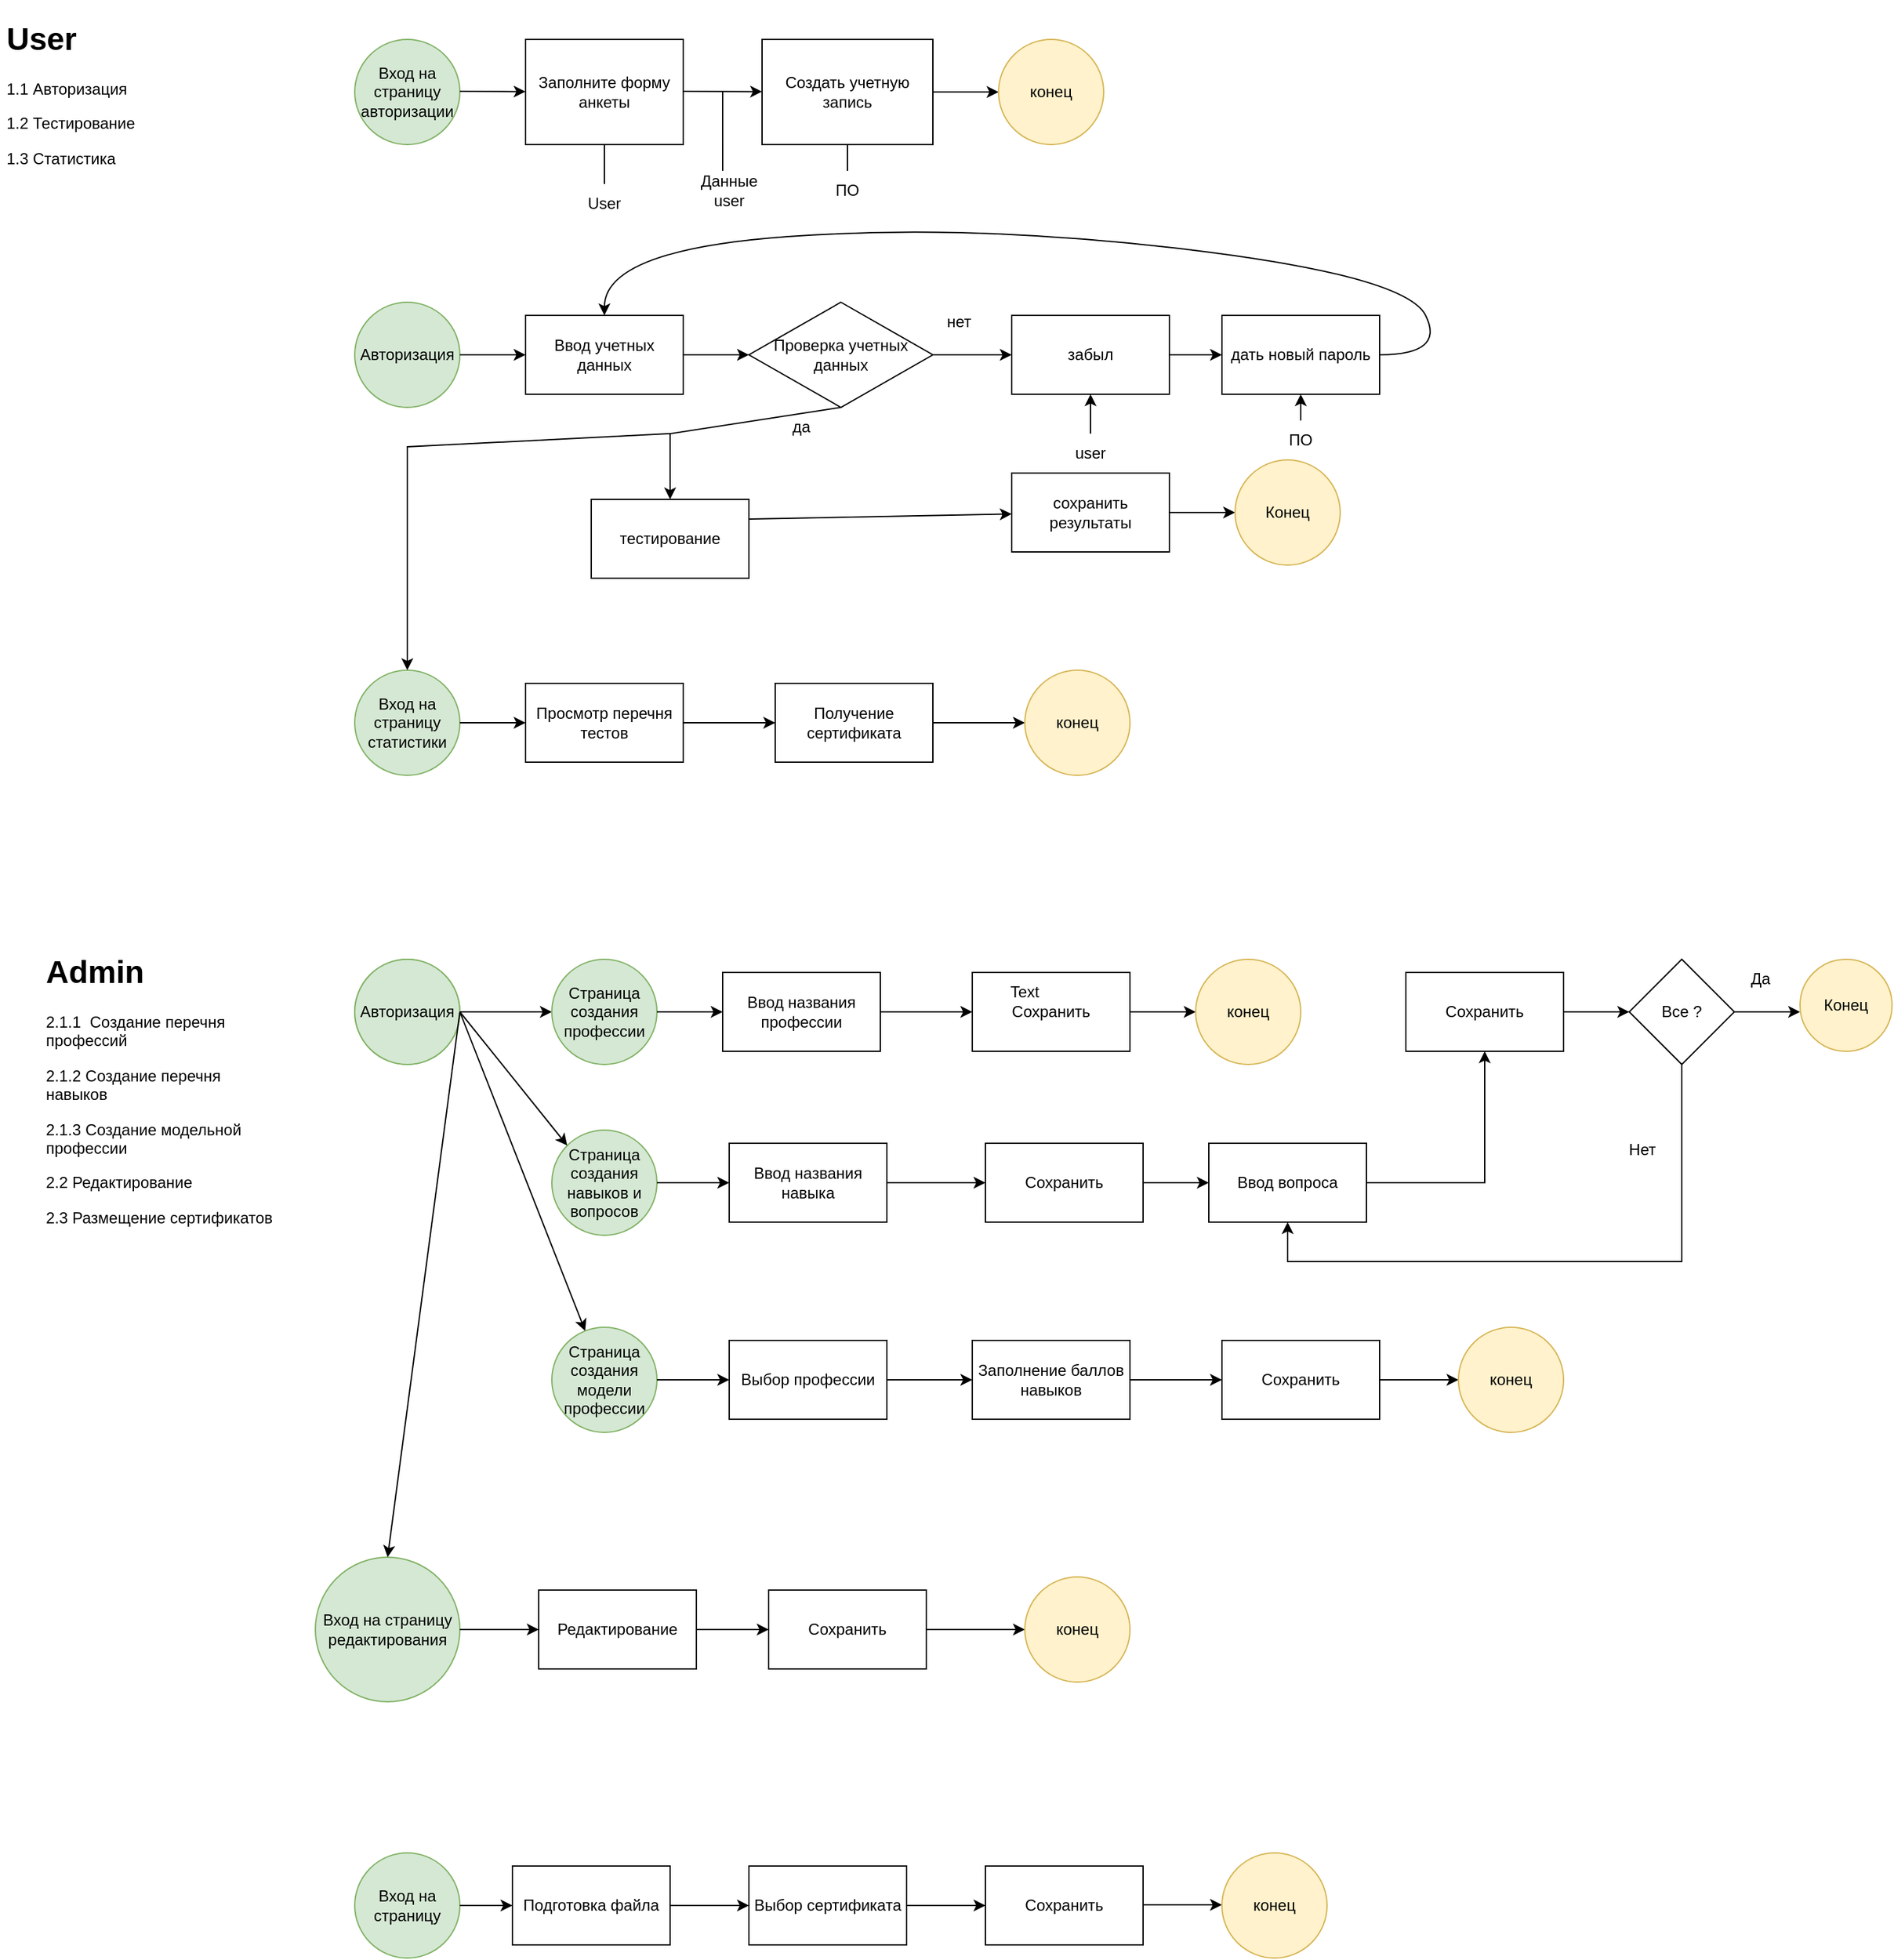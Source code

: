 <mxfile version="22.0.0" type="device" pages="2">
  <diagram name="Page-1" id="2a216829-ef6e-dabb-86c1-c78162f3ba2b">
    <mxGraphModel dx="2284" dy="790" grid="1" gridSize="10" guides="1" tooltips="1" connect="1" arrows="1" fold="1" page="1" pageScale="1" pageWidth="850" pageHeight="1100" background="none" math="0" shadow="0">
      <root>
        <mxCell id="0" />
        <mxCell id="1" parent="0" />
        <mxCell id="pDn9q-C4MS9JnXLXuWUB-6" value="Вход на страницу авторизации" style="ellipse;whiteSpace=wrap;html=1;aspect=fixed;fillColor=#d5e8d4;strokeColor=#82b366;" vertex="1" parent="1">
          <mxGeometry x="80" y="160" width="80" height="80" as="geometry" />
        </mxCell>
        <mxCell id="pDn9q-C4MS9JnXLXuWUB-7" value="" style="endArrow=classic;html=1;rounded=0;" edge="1" parent="1" target="pDn9q-C4MS9JnXLXuWUB-8">
          <mxGeometry width="50" height="50" relative="1" as="geometry">
            <mxPoint x="160" y="199.5" as="sourcePoint" />
            <mxPoint x="230" y="199.5" as="targetPoint" />
          </mxGeometry>
        </mxCell>
        <mxCell id="pDn9q-C4MS9JnXLXuWUB-8" value="Заполните форму анкеты" style="rounded=0;whiteSpace=wrap;html=1;" vertex="1" parent="1">
          <mxGeometry x="210" y="160" width="120" height="80" as="geometry" />
        </mxCell>
        <mxCell id="pDn9q-C4MS9JnXLXuWUB-10" value="" style="endArrow=classic;html=1;rounded=0;" edge="1" parent="1" target="pDn9q-C4MS9JnXLXuWUB-11">
          <mxGeometry width="50" height="50" relative="1" as="geometry">
            <mxPoint x="330" y="199.5" as="sourcePoint" />
            <mxPoint x="370" y="120" as="targetPoint" />
          </mxGeometry>
        </mxCell>
        <mxCell id="pDn9q-C4MS9JnXLXuWUB-11" value="Создать учетную запись" style="rounded=0;whiteSpace=wrap;html=1;" vertex="1" parent="1">
          <mxGeometry x="390" y="160" width="130" height="80" as="geometry" />
        </mxCell>
        <mxCell id="pDn9q-C4MS9JnXLXuWUB-12" value="" style="endArrow=classic;html=1;rounded=0;" edge="1" parent="1" target="pDn9q-C4MS9JnXLXuWUB-13">
          <mxGeometry width="50" height="50" relative="1" as="geometry">
            <mxPoint x="520" y="200" as="sourcePoint" />
            <mxPoint x="570" y="150" as="targetPoint" />
          </mxGeometry>
        </mxCell>
        <mxCell id="pDn9q-C4MS9JnXLXuWUB-13" value="конец" style="ellipse;whiteSpace=wrap;html=1;aspect=fixed;fillColor=#fff2cc;strokeColor=#d6b656;" vertex="1" parent="1">
          <mxGeometry x="570" y="160" width="80" height="80" as="geometry" />
        </mxCell>
        <mxCell id="pDn9q-C4MS9JnXLXuWUB-14" value="Данные user" style="text;html=1;strokeColor=none;fillColor=none;align=center;verticalAlign=middle;whiteSpace=wrap;rounded=0;" vertex="1" parent="1">
          <mxGeometry x="330" y="260" width="70" height="30" as="geometry" />
        </mxCell>
        <mxCell id="pDn9q-C4MS9JnXLXuWUB-16" value="" style="endArrow=none;html=1;rounded=0;exitX=0.429;exitY=0;exitDx=0;exitDy=0;exitPerimeter=0;" edge="1" parent="1" source="pDn9q-C4MS9JnXLXuWUB-14">
          <mxGeometry width="50" height="50" relative="1" as="geometry">
            <mxPoint x="350" y="260" as="sourcePoint" />
            <mxPoint x="360" y="200" as="targetPoint" />
          </mxGeometry>
        </mxCell>
        <mxCell id="pDn9q-C4MS9JnXLXuWUB-17" value="ПО" style="text;html=1;strokeColor=none;fillColor=none;align=center;verticalAlign=middle;whiteSpace=wrap;rounded=0;" vertex="1" parent="1">
          <mxGeometry x="425" y="260" width="60" height="30" as="geometry" />
        </mxCell>
        <mxCell id="pDn9q-C4MS9JnXLXuWUB-19" value="" style="endArrow=none;html=1;rounded=0;entryX=0.5;entryY=1;entryDx=0;entryDy=0;exitX=0.5;exitY=0;exitDx=0;exitDy=0;" edge="1" parent="1" source="pDn9q-C4MS9JnXLXuWUB-17" target="pDn9q-C4MS9JnXLXuWUB-11">
          <mxGeometry width="50" height="50" relative="1" as="geometry">
            <mxPoint x="445" y="270" as="sourcePoint" />
            <mxPoint x="465" y="250" as="targetPoint" />
          </mxGeometry>
        </mxCell>
        <mxCell id="pDn9q-C4MS9JnXLXuWUB-20" value="User" style="text;html=1;strokeColor=none;fillColor=none;align=center;verticalAlign=middle;whiteSpace=wrap;rounded=0;" vertex="1" parent="1">
          <mxGeometry x="240" y="270" width="60" height="30" as="geometry" />
        </mxCell>
        <mxCell id="pDn9q-C4MS9JnXLXuWUB-21" value="" style="endArrow=none;html=1;rounded=0;" edge="1" parent="1" target="pDn9q-C4MS9JnXLXuWUB-20">
          <mxGeometry width="50" height="50" relative="1" as="geometry">
            <mxPoint x="270" y="240" as="sourcePoint" />
            <mxPoint x="290" y="120" as="targetPoint" />
          </mxGeometry>
        </mxCell>
        <mxCell id="pDn9q-C4MS9JnXLXuWUB-22" value="Авторизация" style="ellipse;whiteSpace=wrap;html=1;aspect=fixed;fillColor=#d5e8d4;strokeColor=#82b366;" vertex="1" parent="1">
          <mxGeometry x="80" y="360" width="80" height="80" as="geometry" />
        </mxCell>
        <mxCell id="pDn9q-C4MS9JnXLXuWUB-23" value="" style="endArrow=classic;html=1;rounded=0;exitX=1;exitY=0.5;exitDx=0;exitDy=0;" edge="1" parent="1" source="pDn9q-C4MS9JnXLXuWUB-22" target="pDn9q-C4MS9JnXLXuWUB-24">
          <mxGeometry width="50" height="50" relative="1" as="geometry">
            <mxPoint x="170" y="425" as="sourcePoint" />
            <mxPoint x="230" y="400" as="targetPoint" />
          </mxGeometry>
        </mxCell>
        <mxCell id="pDn9q-C4MS9JnXLXuWUB-24" value="Ввод учетных данных" style="rounded=0;whiteSpace=wrap;html=1;" vertex="1" parent="1">
          <mxGeometry x="210" y="370" width="120" height="60" as="geometry" />
        </mxCell>
        <mxCell id="pDn9q-C4MS9JnXLXuWUB-25" value="" style="endArrow=classic;html=1;rounded=0;exitX=1;exitY=0.5;exitDx=0;exitDy=0;" edge="1" parent="1" source="pDn9q-C4MS9JnXLXuWUB-24" target="pDn9q-C4MS9JnXLXuWUB-26">
          <mxGeometry width="50" height="50" relative="1" as="geometry">
            <mxPoint x="330" y="425" as="sourcePoint" />
            <mxPoint x="380" y="375" as="targetPoint" />
          </mxGeometry>
        </mxCell>
        <mxCell id="pDn9q-C4MS9JnXLXuWUB-26" value="Проверка учетных данных" style="rhombus;whiteSpace=wrap;html=1;" vertex="1" parent="1">
          <mxGeometry x="380" y="360" width="140" height="80" as="geometry" />
        </mxCell>
        <mxCell id="pDn9q-C4MS9JnXLXuWUB-28" value="" style="endArrow=classic;html=1;rounded=0;exitX=0.5;exitY=1;exitDx=0;exitDy=0;entryX=0.5;entryY=0;entryDx=0;entryDy=0;" edge="1" parent="1" source="pDn9q-C4MS9JnXLXuWUB-26" target="pDn9q-C4MS9JnXLXuWUB-34">
          <mxGeometry width="50" height="50" relative="1" as="geometry">
            <mxPoint x="500" y="520" as="sourcePoint" />
            <mxPoint x="320" y="440" as="targetPoint" />
            <Array as="points">
              <mxPoint x="320" y="460" />
            </Array>
          </mxGeometry>
        </mxCell>
        <mxCell id="pDn9q-C4MS9JnXLXuWUB-29" value="" style="endArrow=classic;html=1;rounded=0;" edge="1" parent="1">
          <mxGeometry width="50" height="50" relative="1" as="geometry">
            <mxPoint x="520" y="400" as="sourcePoint" />
            <mxPoint x="580" y="400" as="targetPoint" />
          </mxGeometry>
        </mxCell>
        <mxCell id="pDn9q-C4MS9JnXLXuWUB-32" value="забыл" style="rounded=0;whiteSpace=wrap;html=1;" vertex="1" parent="1">
          <mxGeometry x="580" y="370" width="120" height="60" as="geometry" />
        </mxCell>
        <mxCell id="pDn9q-C4MS9JnXLXuWUB-34" value="тестирование" style="rounded=0;whiteSpace=wrap;html=1;" vertex="1" parent="1">
          <mxGeometry x="260" y="510" width="120" height="60" as="geometry" />
        </mxCell>
        <mxCell id="pDn9q-C4MS9JnXLXuWUB-35" value="" style="endArrow=classic;html=1;rounded=0;" edge="1" parent="1" target="pDn9q-C4MS9JnXLXuWUB-36">
          <mxGeometry width="50" height="50" relative="1" as="geometry">
            <mxPoint x="700" y="400" as="sourcePoint" />
            <mxPoint x="750" y="350" as="targetPoint" />
          </mxGeometry>
        </mxCell>
        <mxCell id="pDn9q-C4MS9JnXLXuWUB-36" value="дать новый пароль" style="rounded=0;whiteSpace=wrap;html=1;" vertex="1" parent="1">
          <mxGeometry x="740" y="370" width="120" height="60" as="geometry" />
        </mxCell>
        <mxCell id="pDn9q-C4MS9JnXLXuWUB-37" value="" style="endArrow=classic;html=1;rounded=0;exitX=1;exitY=0.25;exitDx=0;exitDy=0;" edge="1" parent="1" source="pDn9q-C4MS9JnXLXuWUB-34" target="pDn9q-C4MS9JnXLXuWUB-38">
          <mxGeometry width="50" height="50" relative="1" as="geometry">
            <mxPoint x="510" y="520" as="sourcePoint" />
            <mxPoint x="560" y="470" as="targetPoint" />
          </mxGeometry>
        </mxCell>
        <mxCell id="pDn9q-C4MS9JnXLXuWUB-38" value="сохранить результаты" style="rounded=0;whiteSpace=wrap;html=1;" vertex="1" parent="1">
          <mxGeometry x="580" y="490" width="120" height="60" as="geometry" />
        </mxCell>
        <mxCell id="pDn9q-C4MS9JnXLXuWUB-40" value="" style="curved=1;endArrow=classic;html=1;rounded=0;entryX=0.5;entryY=0;entryDx=0;entryDy=0;" edge="1" parent="1" target="pDn9q-C4MS9JnXLXuWUB-24">
          <mxGeometry width="50" height="50" relative="1" as="geometry">
            <mxPoint x="860" y="400" as="sourcePoint" />
            <mxPoint x="310" y="320" as="targetPoint" />
            <Array as="points">
              <mxPoint x="910" y="400" />
              <mxPoint x="880" y="340" />
              <mxPoint x="550" y="300" />
              <mxPoint x="270" y="320" />
            </Array>
          </mxGeometry>
        </mxCell>
        <mxCell id="pDn9q-C4MS9JnXLXuWUB-41" value="нет" style="text;html=1;strokeColor=none;fillColor=none;align=center;verticalAlign=middle;whiteSpace=wrap;rounded=0;" vertex="1" parent="1">
          <mxGeometry x="510" y="360" width="60" height="30" as="geometry" />
        </mxCell>
        <mxCell id="pDn9q-C4MS9JnXLXuWUB-42" value="да" style="text;html=1;strokeColor=none;fillColor=none;align=center;verticalAlign=middle;whiteSpace=wrap;rounded=0;" vertex="1" parent="1">
          <mxGeometry x="390" y="440" width="60" height="30" as="geometry" />
        </mxCell>
        <mxCell id="pDn9q-C4MS9JnXLXuWUB-43" value="user" style="text;html=1;strokeColor=none;fillColor=none;align=center;verticalAlign=middle;whiteSpace=wrap;rounded=0;" vertex="1" parent="1">
          <mxGeometry x="610" y="460" width="60" height="30" as="geometry" />
        </mxCell>
        <mxCell id="pDn9q-C4MS9JnXLXuWUB-44" value="ПО" style="text;html=1;strokeColor=none;fillColor=none;align=center;verticalAlign=middle;whiteSpace=wrap;rounded=0;" vertex="1" parent="1">
          <mxGeometry x="775" y="450" width="50" height="30" as="geometry" />
        </mxCell>
        <mxCell id="pDn9q-C4MS9JnXLXuWUB-49" value="" style="endArrow=classic;html=1;rounded=0;" edge="1" parent="1" target="pDn9q-C4MS9JnXLXuWUB-50">
          <mxGeometry width="50" height="50" relative="1" as="geometry">
            <mxPoint x="700" y="520" as="sourcePoint" />
            <mxPoint x="750" y="470" as="targetPoint" />
          </mxGeometry>
        </mxCell>
        <mxCell id="pDn9q-C4MS9JnXLXuWUB-50" value="Конец" style="ellipse;whiteSpace=wrap;html=1;aspect=fixed;fillColor=#fff2cc;strokeColor=#d6b656;" vertex="1" parent="1">
          <mxGeometry x="750" y="480" width="80" height="80" as="geometry" />
        </mxCell>
        <mxCell id="pDn9q-C4MS9JnXLXuWUB-51" value="Вход на страницу статистики" style="ellipse;whiteSpace=wrap;html=1;aspect=fixed;fillColor=#d5e8d4;strokeColor=#82b366;" vertex="1" parent="1">
          <mxGeometry x="80" y="640" width="80" height="80" as="geometry" />
        </mxCell>
        <mxCell id="pDn9q-C4MS9JnXLXuWUB-52" value="" style="endArrow=classic;html=1;rounded=0;" edge="1" parent="1" target="pDn9q-C4MS9JnXLXuWUB-53">
          <mxGeometry width="50" height="50" relative="1" as="geometry">
            <mxPoint x="160" y="680" as="sourcePoint" />
            <mxPoint x="230" y="680" as="targetPoint" />
          </mxGeometry>
        </mxCell>
        <mxCell id="pDn9q-C4MS9JnXLXuWUB-53" value="Просмотр перечня тестов" style="rounded=0;whiteSpace=wrap;html=1;" vertex="1" parent="1">
          <mxGeometry x="210" y="650" width="120" height="60" as="geometry" />
        </mxCell>
        <mxCell id="pDn9q-C4MS9JnXLXuWUB-54" value="" style="endArrow=classic;html=1;rounded=0;" edge="1" parent="1" target="pDn9q-C4MS9JnXLXuWUB-55">
          <mxGeometry width="50" height="50" relative="1" as="geometry">
            <mxPoint x="330" y="680" as="sourcePoint" />
            <mxPoint x="380" y="630" as="targetPoint" />
          </mxGeometry>
        </mxCell>
        <mxCell id="pDn9q-C4MS9JnXLXuWUB-55" value="Получение сертификата" style="rounded=0;whiteSpace=wrap;html=1;" vertex="1" parent="1">
          <mxGeometry x="400" y="650" width="120" height="60" as="geometry" />
        </mxCell>
        <mxCell id="pDn9q-C4MS9JnXLXuWUB-57" value="" style="endArrow=classic;html=1;rounded=0;" edge="1" parent="1" target="pDn9q-C4MS9JnXLXuWUB-51">
          <mxGeometry width="50" height="50" relative="1" as="geometry">
            <mxPoint x="320" y="460" as="sourcePoint" />
            <mxPoint x="260" y="520" as="targetPoint" />
            <Array as="points">
              <mxPoint x="120" y="470" />
              <mxPoint x="120" y="560" />
            </Array>
          </mxGeometry>
        </mxCell>
        <mxCell id="pDn9q-C4MS9JnXLXuWUB-58" value="" style="endArrow=classic;html=1;rounded=0;" edge="1" parent="1" target="pDn9q-C4MS9JnXLXuWUB-59">
          <mxGeometry width="50" height="50" relative="1" as="geometry">
            <mxPoint x="520" y="680" as="sourcePoint" />
            <mxPoint x="570" y="630" as="targetPoint" />
          </mxGeometry>
        </mxCell>
        <mxCell id="pDn9q-C4MS9JnXLXuWUB-59" value="конец" style="ellipse;whiteSpace=wrap;html=1;aspect=fixed;fillColor=#fff2cc;strokeColor=#d6b656;" vertex="1" parent="1">
          <mxGeometry x="590" y="640" width="80" height="80" as="geometry" />
        </mxCell>
        <mxCell id="pDn9q-C4MS9JnXLXuWUB-60" value="" style="endArrow=classic;html=1;rounded=0;exitX=0.5;exitY=0;exitDx=0;exitDy=0;" edge="1" parent="1" source="pDn9q-C4MS9JnXLXuWUB-43">
          <mxGeometry width="50" height="50" relative="1" as="geometry">
            <mxPoint x="590" y="480" as="sourcePoint" />
            <mxPoint x="640" y="430" as="targetPoint" />
          </mxGeometry>
        </mxCell>
        <mxCell id="pDn9q-C4MS9JnXLXuWUB-62" value="" style="endArrow=classic;html=1;rounded=0;exitX=0.5;exitY=0;exitDx=0;exitDy=0;" edge="1" parent="1" source="pDn9q-C4MS9JnXLXuWUB-44">
          <mxGeometry width="50" height="50" relative="1" as="geometry">
            <mxPoint x="750" y="480" as="sourcePoint" />
            <mxPoint x="800" y="430" as="targetPoint" />
          </mxGeometry>
        </mxCell>
        <mxCell id="pDn9q-C4MS9JnXLXuWUB-63" value="" style="ellipse;whiteSpace=wrap;html=1;aspect=fixed;fillColor=#d5e8d4;strokeColor=#82b366;" vertex="1" parent="1">
          <mxGeometry x="80" y="860" width="80" height="80" as="geometry" />
        </mxCell>
        <mxCell id="pDn9q-C4MS9JnXLXuWUB-64" value="Авторизация" style="ellipse;whiteSpace=wrap;html=1;aspect=fixed;fillColor=#d5e8d4;strokeColor=#82b366;" vertex="1" parent="1">
          <mxGeometry x="80" y="860" width="80" height="80" as="geometry" />
        </mxCell>
        <mxCell id="pDn9q-C4MS9JnXLXuWUB-65" value="" style="endArrow=classic;html=1;rounded=0;" edge="1" parent="1">
          <mxGeometry width="50" height="50" relative="1" as="geometry">
            <mxPoint x="160" y="900" as="sourcePoint" />
            <mxPoint x="230" y="900" as="targetPoint" />
          </mxGeometry>
        </mxCell>
        <mxCell id="pDn9q-C4MS9JnXLXuWUB-67" value="Страница создания профессии" style="ellipse;whiteSpace=wrap;html=1;aspect=fixed;fillColor=#d5e8d4;strokeColor=#82b366;" vertex="1" parent="1">
          <mxGeometry x="230" y="860" width="80" height="80" as="geometry" />
        </mxCell>
        <mxCell id="pDn9q-C4MS9JnXLXuWUB-68" value="" style="endArrow=classic;html=1;rounded=0;" edge="1" parent="1" target="pDn9q-C4MS9JnXLXuWUB-69">
          <mxGeometry width="50" height="50" relative="1" as="geometry">
            <mxPoint x="310" y="900" as="sourcePoint" />
            <mxPoint x="360" y="850" as="targetPoint" />
          </mxGeometry>
        </mxCell>
        <mxCell id="pDn9q-C4MS9JnXLXuWUB-69" value="Ввод названия профессии" style="rounded=0;whiteSpace=wrap;html=1;" vertex="1" parent="1">
          <mxGeometry x="360" y="870" width="120" height="60" as="geometry" />
        </mxCell>
        <mxCell id="pDn9q-C4MS9JnXLXuWUB-70" value="" style="endArrow=classic;html=1;rounded=0;" edge="1" parent="1" target="pDn9q-C4MS9JnXLXuWUB-71">
          <mxGeometry width="50" height="50" relative="1" as="geometry">
            <mxPoint x="480" y="900" as="sourcePoint" />
            <mxPoint x="530" y="850" as="targetPoint" />
          </mxGeometry>
        </mxCell>
        <mxCell id="pDn9q-C4MS9JnXLXuWUB-71" value="Сохранить" style="rounded=0;whiteSpace=wrap;html=1;" vertex="1" parent="1">
          <mxGeometry x="550" y="870" width="120" height="60" as="geometry" />
        </mxCell>
        <mxCell id="pDn9q-C4MS9JnXLXuWUB-72" value="" style="endArrow=classic;html=1;rounded=0;" edge="1" parent="1" target="pDn9q-C4MS9JnXLXuWUB-73">
          <mxGeometry width="50" height="50" relative="1" as="geometry">
            <mxPoint x="670" y="900" as="sourcePoint" />
            <mxPoint x="720" y="850" as="targetPoint" />
          </mxGeometry>
        </mxCell>
        <mxCell id="pDn9q-C4MS9JnXLXuWUB-73" value="конец" style="ellipse;whiteSpace=wrap;html=1;aspect=fixed;fillColor=#fff2cc;strokeColor=#d6b656;" vertex="1" parent="1">
          <mxGeometry x="720" y="860" width="80" height="80" as="geometry" />
        </mxCell>
        <mxCell id="pDn9q-C4MS9JnXLXuWUB-74" value="Страница создания навыков и вопросов" style="ellipse;whiteSpace=wrap;html=1;aspect=fixed;fillColor=#d5e8d4;strokeColor=#82b366;" vertex="1" parent="1">
          <mxGeometry x="230" y="990" width="80" height="80" as="geometry" />
        </mxCell>
        <mxCell id="pDn9q-C4MS9JnXLXuWUB-75" value="" style="endArrow=classic;html=1;rounded=0;entryX=0;entryY=0;entryDx=0;entryDy=0;" edge="1" parent="1" target="pDn9q-C4MS9JnXLXuWUB-74">
          <mxGeometry width="50" height="50" relative="1" as="geometry">
            <mxPoint x="160" y="900" as="sourcePoint" />
            <mxPoint x="210" y="850" as="targetPoint" />
          </mxGeometry>
        </mxCell>
        <mxCell id="pDn9q-C4MS9JnXLXuWUB-76" value="" style="endArrow=classic;html=1;rounded=0;" edge="1" parent="1" target="pDn9q-C4MS9JnXLXuWUB-77">
          <mxGeometry width="50" height="50" relative="1" as="geometry">
            <mxPoint x="310" y="1030" as="sourcePoint" />
            <mxPoint x="370" y="1030" as="targetPoint" />
          </mxGeometry>
        </mxCell>
        <mxCell id="pDn9q-C4MS9JnXLXuWUB-77" value="Ввод названия навыка" style="rounded=0;whiteSpace=wrap;html=1;" vertex="1" parent="1">
          <mxGeometry x="365" y="1000" width="120" height="60" as="geometry" />
        </mxCell>
        <mxCell id="pDn9q-C4MS9JnXLXuWUB-78" value="" style="endArrow=classic;html=1;rounded=0;" edge="1" parent="1" target="pDn9q-C4MS9JnXLXuWUB-79">
          <mxGeometry width="50" height="50" relative="1" as="geometry">
            <mxPoint x="485" y="1030" as="sourcePoint" />
            <mxPoint x="535" y="980" as="targetPoint" />
          </mxGeometry>
        </mxCell>
        <mxCell id="pDn9q-C4MS9JnXLXuWUB-79" value="Сохранить" style="rounded=0;whiteSpace=wrap;html=1;" vertex="1" parent="1">
          <mxGeometry x="560" y="1000" width="120" height="60" as="geometry" />
        </mxCell>
        <mxCell id="pDn9q-C4MS9JnXLXuWUB-80" value="" style="endArrow=classic;html=1;rounded=0;" edge="1" parent="1" target="pDn9q-C4MS9JnXLXuWUB-81">
          <mxGeometry width="50" height="50" relative="1" as="geometry">
            <mxPoint x="680" y="1030" as="sourcePoint" />
            <mxPoint x="730" y="980" as="targetPoint" />
          </mxGeometry>
        </mxCell>
        <mxCell id="pDn9q-C4MS9JnXLXuWUB-81" value="Ввод вопроса" style="rounded=0;whiteSpace=wrap;html=1;" vertex="1" parent="1">
          <mxGeometry x="730" y="1000" width="120" height="60" as="geometry" />
        </mxCell>
        <mxCell id="pDn9q-C4MS9JnXLXuWUB-82" value="" style="endArrow=classic;html=1;rounded=0;" edge="1" parent="1" target="pDn9q-C4MS9JnXLXuWUB-83">
          <mxGeometry width="50" height="50" relative="1" as="geometry">
            <mxPoint x="850" y="1030" as="sourcePoint" />
            <mxPoint x="900" y="980" as="targetPoint" />
            <Array as="points">
              <mxPoint x="940" y="1030" />
            </Array>
          </mxGeometry>
        </mxCell>
        <mxCell id="pDn9q-C4MS9JnXLXuWUB-83" value="Сохранить" style="rounded=0;whiteSpace=wrap;html=1;" vertex="1" parent="1">
          <mxGeometry x="880" y="870" width="120" height="60" as="geometry" />
        </mxCell>
        <mxCell id="pDn9q-C4MS9JnXLXuWUB-84" value="" style="endArrow=classic;html=1;rounded=0;" edge="1" parent="1" target="pDn9q-C4MS9JnXLXuWUB-85">
          <mxGeometry width="50" height="50" relative="1" as="geometry">
            <mxPoint x="1000" y="900" as="sourcePoint" />
            <mxPoint x="1050" y="850" as="targetPoint" />
          </mxGeometry>
        </mxCell>
        <mxCell id="pDn9q-C4MS9JnXLXuWUB-85" value="Все ?" style="rhombus;whiteSpace=wrap;html=1;" vertex="1" parent="1">
          <mxGeometry x="1050" y="860" width="80" height="80" as="geometry" />
        </mxCell>
        <mxCell id="pDn9q-C4MS9JnXLXuWUB-86" value="" style="endArrow=classic;html=1;rounded=0;entryX=0.5;entryY=1;entryDx=0;entryDy=0;" edge="1" parent="1" target="pDn9q-C4MS9JnXLXuWUB-81">
          <mxGeometry width="50" height="50" relative="1" as="geometry">
            <mxPoint x="1090" y="940" as="sourcePoint" />
            <mxPoint x="1090" y="1130" as="targetPoint" />
            <Array as="points">
              <mxPoint x="1090" y="1090" />
              <mxPoint x="790" y="1090" />
            </Array>
          </mxGeometry>
        </mxCell>
        <mxCell id="pDn9q-C4MS9JnXLXuWUB-87" value="" style="endArrow=classic;html=1;rounded=0;" edge="1" parent="1">
          <mxGeometry width="50" height="50" relative="1" as="geometry">
            <mxPoint x="1130" y="900" as="sourcePoint" />
            <mxPoint x="1180" y="900" as="targetPoint" />
          </mxGeometry>
        </mxCell>
        <mxCell id="pDn9q-C4MS9JnXLXuWUB-89" value="Конец" style="ellipse;whiteSpace=wrap;html=1;aspect=fixed;fillColor=#fff2cc;strokeColor=#d6b656;" vertex="1" parent="1">
          <mxGeometry x="1180" y="860" width="70" height="70" as="geometry" />
        </mxCell>
        <mxCell id="pDn9q-C4MS9JnXLXuWUB-90" value="Да" style="text;html=1;strokeColor=none;fillColor=none;align=center;verticalAlign=middle;whiteSpace=wrap;rounded=0;" vertex="1" parent="1">
          <mxGeometry x="1120" y="860" width="60" height="30" as="geometry" />
        </mxCell>
        <mxCell id="pDn9q-C4MS9JnXLXuWUB-91" value="Нет" style="text;html=1;strokeColor=none;fillColor=none;align=center;verticalAlign=middle;whiteSpace=wrap;rounded=0;" vertex="1" parent="1">
          <mxGeometry x="1030" y="990" width="60" height="30" as="geometry" />
        </mxCell>
        <mxCell id="pDn9q-C4MS9JnXLXuWUB-93" value="Страница создания модели профессии" style="ellipse;whiteSpace=wrap;html=1;aspect=fixed;fillColor=#d5e8d4;strokeColor=#82b366;" vertex="1" parent="1">
          <mxGeometry x="230" y="1140" width="80" height="80" as="geometry" />
        </mxCell>
        <mxCell id="pDn9q-C4MS9JnXLXuWUB-94" value="" style="endArrow=classic;html=1;rounded=0;" edge="1" parent="1" target="pDn9q-C4MS9JnXLXuWUB-93">
          <mxGeometry width="50" height="50" relative="1" as="geometry">
            <mxPoint x="160" y="900" as="sourcePoint" />
            <mxPoint x="180" y="890" as="targetPoint" />
          </mxGeometry>
        </mxCell>
        <mxCell id="pDn9q-C4MS9JnXLXuWUB-95" value="" style="endArrow=classic;html=1;rounded=0;" edge="1" parent="1" target="pDn9q-C4MS9JnXLXuWUB-96">
          <mxGeometry width="50" height="50" relative="1" as="geometry">
            <mxPoint x="310" y="1180" as="sourcePoint" />
            <mxPoint x="380" y="1180" as="targetPoint" />
          </mxGeometry>
        </mxCell>
        <mxCell id="pDn9q-C4MS9JnXLXuWUB-96" value="Выбор профессии" style="rounded=0;whiteSpace=wrap;html=1;" vertex="1" parent="1">
          <mxGeometry x="365" y="1150" width="120" height="60" as="geometry" />
        </mxCell>
        <mxCell id="pDn9q-C4MS9JnXLXuWUB-97" value="" style="endArrow=classic;html=1;rounded=0;" edge="1" parent="1" target="pDn9q-C4MS9JnXLXuWUB-98">
          <mxGeometry width="50" height="50" relative="1" as="geometry">
            <mxPoint x="485" y="1180" as="sourcePoint" />
            <mxPoint x="535" y="1130" as="targetPoint" />
          </mxGeometry>
        </mxCell>
        <mxCell id="pDn9q-C4MS9JnXLXuWUB-98" value="Заполнение баллов навыков" style="rounded=0;whiteSpace=wrap;html=1;" vertex="1" parent="1">
          <mxGeometry x="550" y="1150" width="120" height="60" as="geometry" />
        </mxCell>
        <mxCell id="pDn9q-C4MS9JnXLXuWUB-99" value="" style="endArrow=classic;html=1;rounded=0;" edge="1" parent="1" target="pDn9q-C4MS9JnXLXuWUB-100">
          <mxGeometry width="50" height="50" relative="1" as="geometry">
            <mxPoint x="670" y="1180" as="sourcePoint" />
            <mxPoint x="720" y="1130" as="targetPoint" />
          </mxGeometry>
        </mxCell>
        <mxCell id="pDn9q-C4MS9JnXLXuWUB-100" value="Сохранить" style="rounded=0;whiteSpace=wrap;html=1;" vertex="1" parent="1">
          <mxGeometry x="740" y="1150" width="120" height="60" as="geometry" />
        </mxCell>
        <mxCell id="pDn9q-C4MS9JnXLXuWUB-101" value="" style="endArrow=classic;html=1;rounded=0;entryX=0;entryY=0.5;entryDx=0;entryDy=0;" edge="1" parent="1" target="pDn9q-C4MS9JnXLXuWUB-102">
          <mxGeometry width="50" height="50" relative="1" as="geometry">
            <mxPoint x="860" y="1180" as="sourcePoint" />
            <mxPoint x="910" y="1180" as="targetPoint" />
          </mxGeometry>
        </mxCell>
        <mxCell id="pDn9q-C4MS9JnXLXuWUB-102" value="конец" style="ellipse;whiteSpace=wrap;html=1;aspect=fixed;fillColor=#fff2cc;strokeColor=#d6b656;" vertex="1" parent="1">
          <mxGeometry x="920" y="1140" width="80" height="80" as="geometry" />
        </mxCell>
        <mxCell id="pDn9q-C4MS9JnXLXuWUB-104" value="Вход на страницу редактирования" style="ellipse;whiteSpace=wrap;html=1;aspect=fixed;fillColor=#d5e8d4;strokeColor=#82b366;" vertex="1" parent="1">
          <mxGeometry x="50" y="1315" width="110" height="110" as="geometry" />
        </mxCell>
        <mxCell id="pDn9q-C4MS9JnXLXuWUB-105" value="" style="endArrow=classic;html=1;rounded=0;" edge="1" parent="1" target="pDn9q-C4MS9JnXLXuWUB-106">
          <mxGeometry width="50" height="50" relative="1" as="geometry">
            <mxPoint x="160" y="1370" as="sourcePoint" />
            <mxPoint x="240" y="1370" as="targetPoint" />
          </mxGeometry>
        </mxCell>
        <mxCell id="pDn9q-C4MS9JnXLXuWUB-106" value="Редактирование" style="rounded=0;whiteSpace=wrap;html=1;" vertex="1" parent="1">
          <mxGeometry x="220" y="1340" width="120" height="60" as="geometry" />
        </mxCell>
        <mxCell id="pDn9q-C4MS9JnXLXuWUB-107" value="" style="endArrow=classic;html=1;rounded=0;" edge="1" parent="1" target="pDn9q-C4MS9JnXLXuWUB-108">
          <mxGeometry width="50" height="50" relative="1" as="geometry">
            <mxPoint x="340" y="1370" as="sourcePoint" />
            <mxPoint x="380" y="1320" as="targetPoint" />
          </mxGeometry>
        </mxCell>
        <mxCell id="pDn9q-C4MS9JnXLXuWUB-108" value="Сохранить" style="rounded=0;whiteSpace=wrap;html=1;" vertex="1" parent="1">
          <mxGeometry x="395" y="1340" width="120" height="60" as="geometry" />
        </mxCell>
        <mxCell id="pDn9q-C4MS9JnXLXuWUB-109" value="" style="endArrow=classic;html=1;rounded=0;" edge="1" parent="1" target="pDn9q-C4MS9JnXLXuWUB-110">
          <mxGeometry width="50" height="50" relative="1" as="geometry">
            <mxPoint x="515" y="1370" as="sourcePoint" />
            <mxPoint x="565" y="1320" as="targetPoint" />
          </mxGeometry>
        </mxCell>
        <mxCell id="pDn9q-C4MS9JnXLXuWUB-110" value="конец" style="ellipse;whiteSpace=wrap;html=1;aspect=fixed;fillColor=#fff2cc;strokeColor=#d6b656;" vertex="1" parent="1">
          <mxGeometry x="590" y="1330" width="80" height="80" as="geometry" />
        </mxCell>
        <mxCell id="pDn9q-C4MS9JnXLXuWUB-113" value="Вход на страницу" style="ellipse;whiteSpace=wrap;html=1;aspect=fixed;fillColor=#d5e8d4;strokeColor=#82b366;" vertex="1" parent="1">
          <mxGeometry x="80" y="1540" width="80" height="80" as="geometry" />
        </mxCell>
        <mxCell id="pDn9q-C4MS9JnXLXuWUB-114" value="" style="endArrow=classic;html=1;rounded=0;exitX=1;exitY=0.5;exitDx=0;exitDy=0;" edge="1" parent="1" source="pDn9q-C4MS9JnXLXuWUB-113" target="pDn9q-C4MS9JnXLXuWUB-115">
          <mxGeometry width="50" height="50" relative="1" as="geometry">
            <mxPoint x="160" y="1590" as="sourcePoint" />
            <mxPoint x="240" y="1590" as="targetPoint" />
          </mxGeometry>
        </mxCell>
        <mxCell id="pDn9q-C4MS9JnXLXuWUB-115" value="Подготовка файла" style="rounded=0;whiteSpace=wrap;html=1;" vertex="1" parent="1">
          <mxGeometry x="200" y="1550" width="120" height="60" as="geometry" />
        </mxCell>
        <mxCell id="pDn9q-C4MS9JnXLXuWUB-116" value="" style="endArrow=classic;html=1;rounded=0;" edge="1" parent="1" target="pDn9q-C4MS9JnXLXuWUB-117">
          <mxGeometry width="50" height="50" relative="1" as="geometry">
            <mxPoint x="320" y="1580" as="sourcePoint" />
            <mxPoint x="370" y="1530" as="targetPoint" />
          </mxGeometry>
        </mxCell>
        <mxCell id="pDn9q-C4MS9JnXLXuWUB-117" value="Выбор сертификата" style="rounded=0;whiteSpace=wrap;html=1;" vertex="1" parent="1">
          <mxGeometry x="380" y="1550" width="120" height="60" as="geometry" />
        </mxCell>
        <mxCell id="pDn9q-C4MS9JnXLXuWUB-118" value="" style="endArrow=classic;html=1;rounded=0;" edge="1" parent="1" target="pDn9q-C4MS9JnXLXuWUB-119">
          <mxGeometry width="50" height="50" relative="1" as="geometry">
            <mxPoint x="500" y="1580" as="sourcePoint" />
            <mxPoint x="550" y="1530" as="targetPoint" />
          </mxGeometry>
        </mxCell>
        <mxCell id="pDn9q-C4MS9JnXLXuWUB-119" value="" style="rounded=0;whiteSpace=wrap;html=1;" vertex="1" parent="1">
          <mxGeometry x="560" y="1550" width="120" height="60" as="geometry" />
        </mxCell>
        <mxCell id="pDn9q-C4MS9JnXLXuWUB-120" value="Сохранить" style="rounded=0;whiteSpace=wrap;html=1;" vertex="1" parent="1">
          <mxGeometry x="560" y="1550" width="120" height="60" as="geometry" />
        </mxCell>
        <mxCell id="pDn9q-C4MS9JnXLXuWUB-121" value="" style="endArrow=classic;html=1;rounded=0;entryX=0;entryY=0.5;entryDx=0;entryDy=0;" edge="1" parent="1">
          <mxGeometry width="50" height="50" relative="1" as="geometry">
            <mxPoint x="680" y="1579.5" as="sourcePoint" />
            <mxPoint x="740" y="1579.5" as="targetPoint" />
          </mxGeometry>
        </mxCell>
        <mxCell id="pDn9q-C4MS9JnXLXuWUB-122" value="конец" style="ellipse;whiteSpace=wrap;html=1;aspect=fixed;fillColor=#fff2cc;strokeColor=#d6b656;" vertex="1" parent="1">
          <mxGeometry x="740" y="1540" width="80" height="80" as="geometry" />
        </mxCell>
        <mxCell id="pDn9q-C4MS9JnXLXuWUB-123" value="" style="endArrow=classic;html=1;rounded=0;entryX=0.5;entryY=0;entryDx=0;entryDy=0;" edge="1" parent="1" target="pDn9q-C4MS9JnXLXuWUB-104">
          <mxGeometry width="50" height="50" relative="1" as="geometry">
            <mxPoint x="160" y="900" as="sourcePoint" />
            <mxPoint x="170" y="890" as="targetPoint" />
          </mxGeometry>
        </mxCell>
        <mxCell id="pDn9q-C4MS9JnXLXuWUB-124" value="Text" style="text;html=1;strokeColor=none;fillColor=none;align=center;verticalAlign=middle;whiteSpace=wrap;rounded=0;" vertex="1" parent="1">
          <mxGeometry x="560" y="870" width="60" height="30" as="geometry" />
        </mxCell>
        <mxCell id="pDn9q-C4MS9JnXLXuWUB-125" value="&lt;h1&gt;Admin&lt;/h1&gt;&lt;p&gt;2.1.1&amp;nbsp; Создание перечня профессий&lt;/p&gt;&lt;p&gt;2.1.2 Создание перечня навыков&lt;/p&gt;&lt;p&gt;2.1.3 Создание модельной профессии&lt;/p&gt;&lt;p&gt;2.2 Редактирование&lt;/p&gt;&lt;p&gt;2.3 Размещение сертификатов&lt;/p&gt;&lt;p&gt;&lt;br&gt;&lt;/p&gt;" style="text;html=1;strokeColor=none;fillColor=none;spacing=5;spacingTop=-20;whiteSpace=wrap;overflow=hidden;rounded=0;" vertex="1" parent="1">
          <mxGeometry x="-160" y="850" width="190" height="220" as="geometry" />
        </mxCell>
        <mxCell id="pDn9q-C4MS9JnXLXuWUB-127" value="&lt;h1&gt;User&lt;/h1&gt;&lt;p&gt;1.1 Авторизация&lt;/p&gt;&lt;p&gt;1.2 Тестирование&lt;/p&gt;&lt;p&gt;1.3 Статистика&lt;/p&gt;" style="text;html=1;strokeColor=none;fillColor=none;spacing=5;spacingTop=-20;whiteSpace=wrap;overflow=hidden;rounded=0;" vertex="1" parent="1">
          <mxGeometry x="-190" y="140" width="190" height="120" as="geometry" />
        </mxCell>
      </root>
    </mxGraphModel>
  </diagram>
  <diagram id="YacTdwmZdk_mhmkArWc7" name="Страница — 2">
    <mxGraphModel dx="3221" dy="1272" grid="1" gridSize="10" guides="1" tooltips="1" connect="1" arrows="1" fold="1" page="1" pageScale="1" pageWidth="827" pageHeight="1169" math="0" shadow="0">
      <root>
        <mxCell id="0" />
        <mxCell id="1" parent="0" />
        <mxCell id="XBOortsS28WxBvEPAbtR-17" value="" style="rounded=0;whiteSpace=wrap;html=1;rotation=90;" vertex="1" parent="1">
          <mxGeometry x="-350" y="260" width="1080" height="690" as="geometry" />
        </mxCell>
        <mxCell id="XBOortsS28WxBvEPAbtR-15" value="&lt;font style=&quot;font-size: 33px;&quot;&gt;Header&lt;/font&gt;" style="rounded=0;whiteSpace=wrap;html=1;" vertex="1" parent="1">
          <mxGeometry x="-155" y="60" width="690" height="60" as="geometry" />
        </mxCell>
        <mxCell id="XBOortsS28WxBvEPAbtR-16" value="&lt;h1 style=&quot;font-size: 30px;&quot;&gt;&lt;font style=&quot;font-size: 30px;&quot;&gt;&lt;span style=&quot;background-color: initial; font-weight: normal;&quot;&gt;Left&lt;/span&gt;&lt;br&gt;&lt;/font&gt;&lt;/h1&gt;&lt;div style=&quot;font-size: 30px;&quot;&gt;&lt;font style=&quot;font-size: 30px;&quot;&gt;Side&lt;/font&gt;&lt;/div&gt;&lt;div style=&quot;font-size: 30px;&quot;&gt;&lt;font style=&quot;font-size: 30px;&quot;&gt;&lt;br&gt;&lt;/font&gt;&lt;/div&gt;&lt;div style=&quot;font-size: 30px;&quot;&gt;&lt;font style=&quot;font-size: 30px;&quot;&gt;Bar&lt;/font&gt;&lt;/div&gt;" style="text;html=1;strokeColor=none;fillColor=none;spacing=5;spacingTop=-20;whiteSpace=wrap;overflow=hidden;rounded=0;" vertex="1" parent="1">
          <mxGeometry x="-100" y="440" width="70" height="550" as="geometry" />
        </mxCell>
        <mxCell id="XBOortsS28WxBvEPAbtR-18" value="&lt;font style=&quot;font-size: 28px;&quot;&gt;FOOTER&lt;/font&gt;" style="rounded=0;whiteSpace=wrap;html=1;" vertex="1" parent="1">
          <mxGeometry x="-152.5" y="1020" width="685" height="130" as="geometry" />
        </mxCell>
        <mxCell id="XBOortsS28WxBvEPAbtR-19" value="&lt;font style=&quot;font-size: 30px;&quot;&gt;CONTENT&lt;/font&gt;" style="rounded=0;whiteSpace=wrap;html=1;rotation=90;" vertex="1" parent="1">
          <mxGeometry x="-170" y="317.5" width="900" height="505" as="geometry" />
        </mxCell>
        <mxCell id="XBOortsS28WxBvEPAbtR-21" style="edgeStyle=orthogonalEdgeStyle;rounded=0;orthogonalLoop=1;jettySize=auto;html=1;" edge="1" parent="1" source="XBOortsS28WxBvEPAbtR-16" target="XBOortsS28WxBvEPAbtR-16">
          <mxGeometry relative="1" as="geometry" />
        </mxCell>
      </root>
    </mxGraphModel>
  </diagram>
</mxfile>
